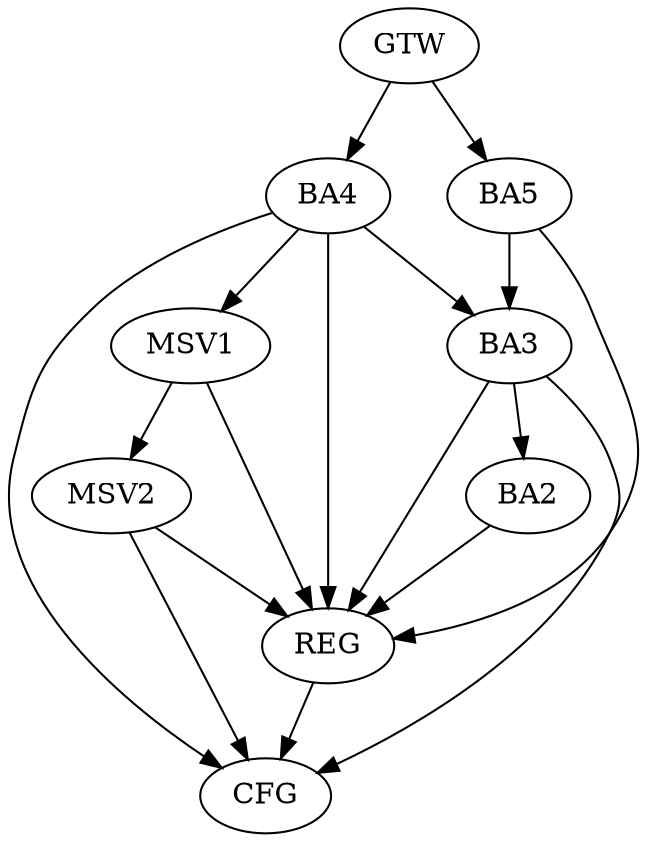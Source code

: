 strict digraph G {
  BA2 [ label="BA2" ];
  BA3 [ label="BA3" ];
  BA4 [ label="BA4" ];
  BA5 [ label="BA5" ];
  GTW [ label="GTW" ];
  REG [ label="REG" ];
  CFG [ label="CFG" ];
  MSV1 [ label="MSV1" ];
  MSV2 [ label="MSV2" ];
  BA3 -> BA2;
  BA4 -> BA3;
  BA5 -> BA3;
  GTW -> BA4;
  GTW -> BA5;
  BA2 -> REG;
  BA3 -> REG;
  BA4 -> REG;
  BA5 -> REG;
  BA4 -> CFG;
  REG -> CFG;
  BA3 -> CFG;
  BA4 -> MSV1;
  MSV1 -> REG;
  MSV1 -> MSV2;
  MSV2 -> REG;
  MSV2 -> CFG;
}
